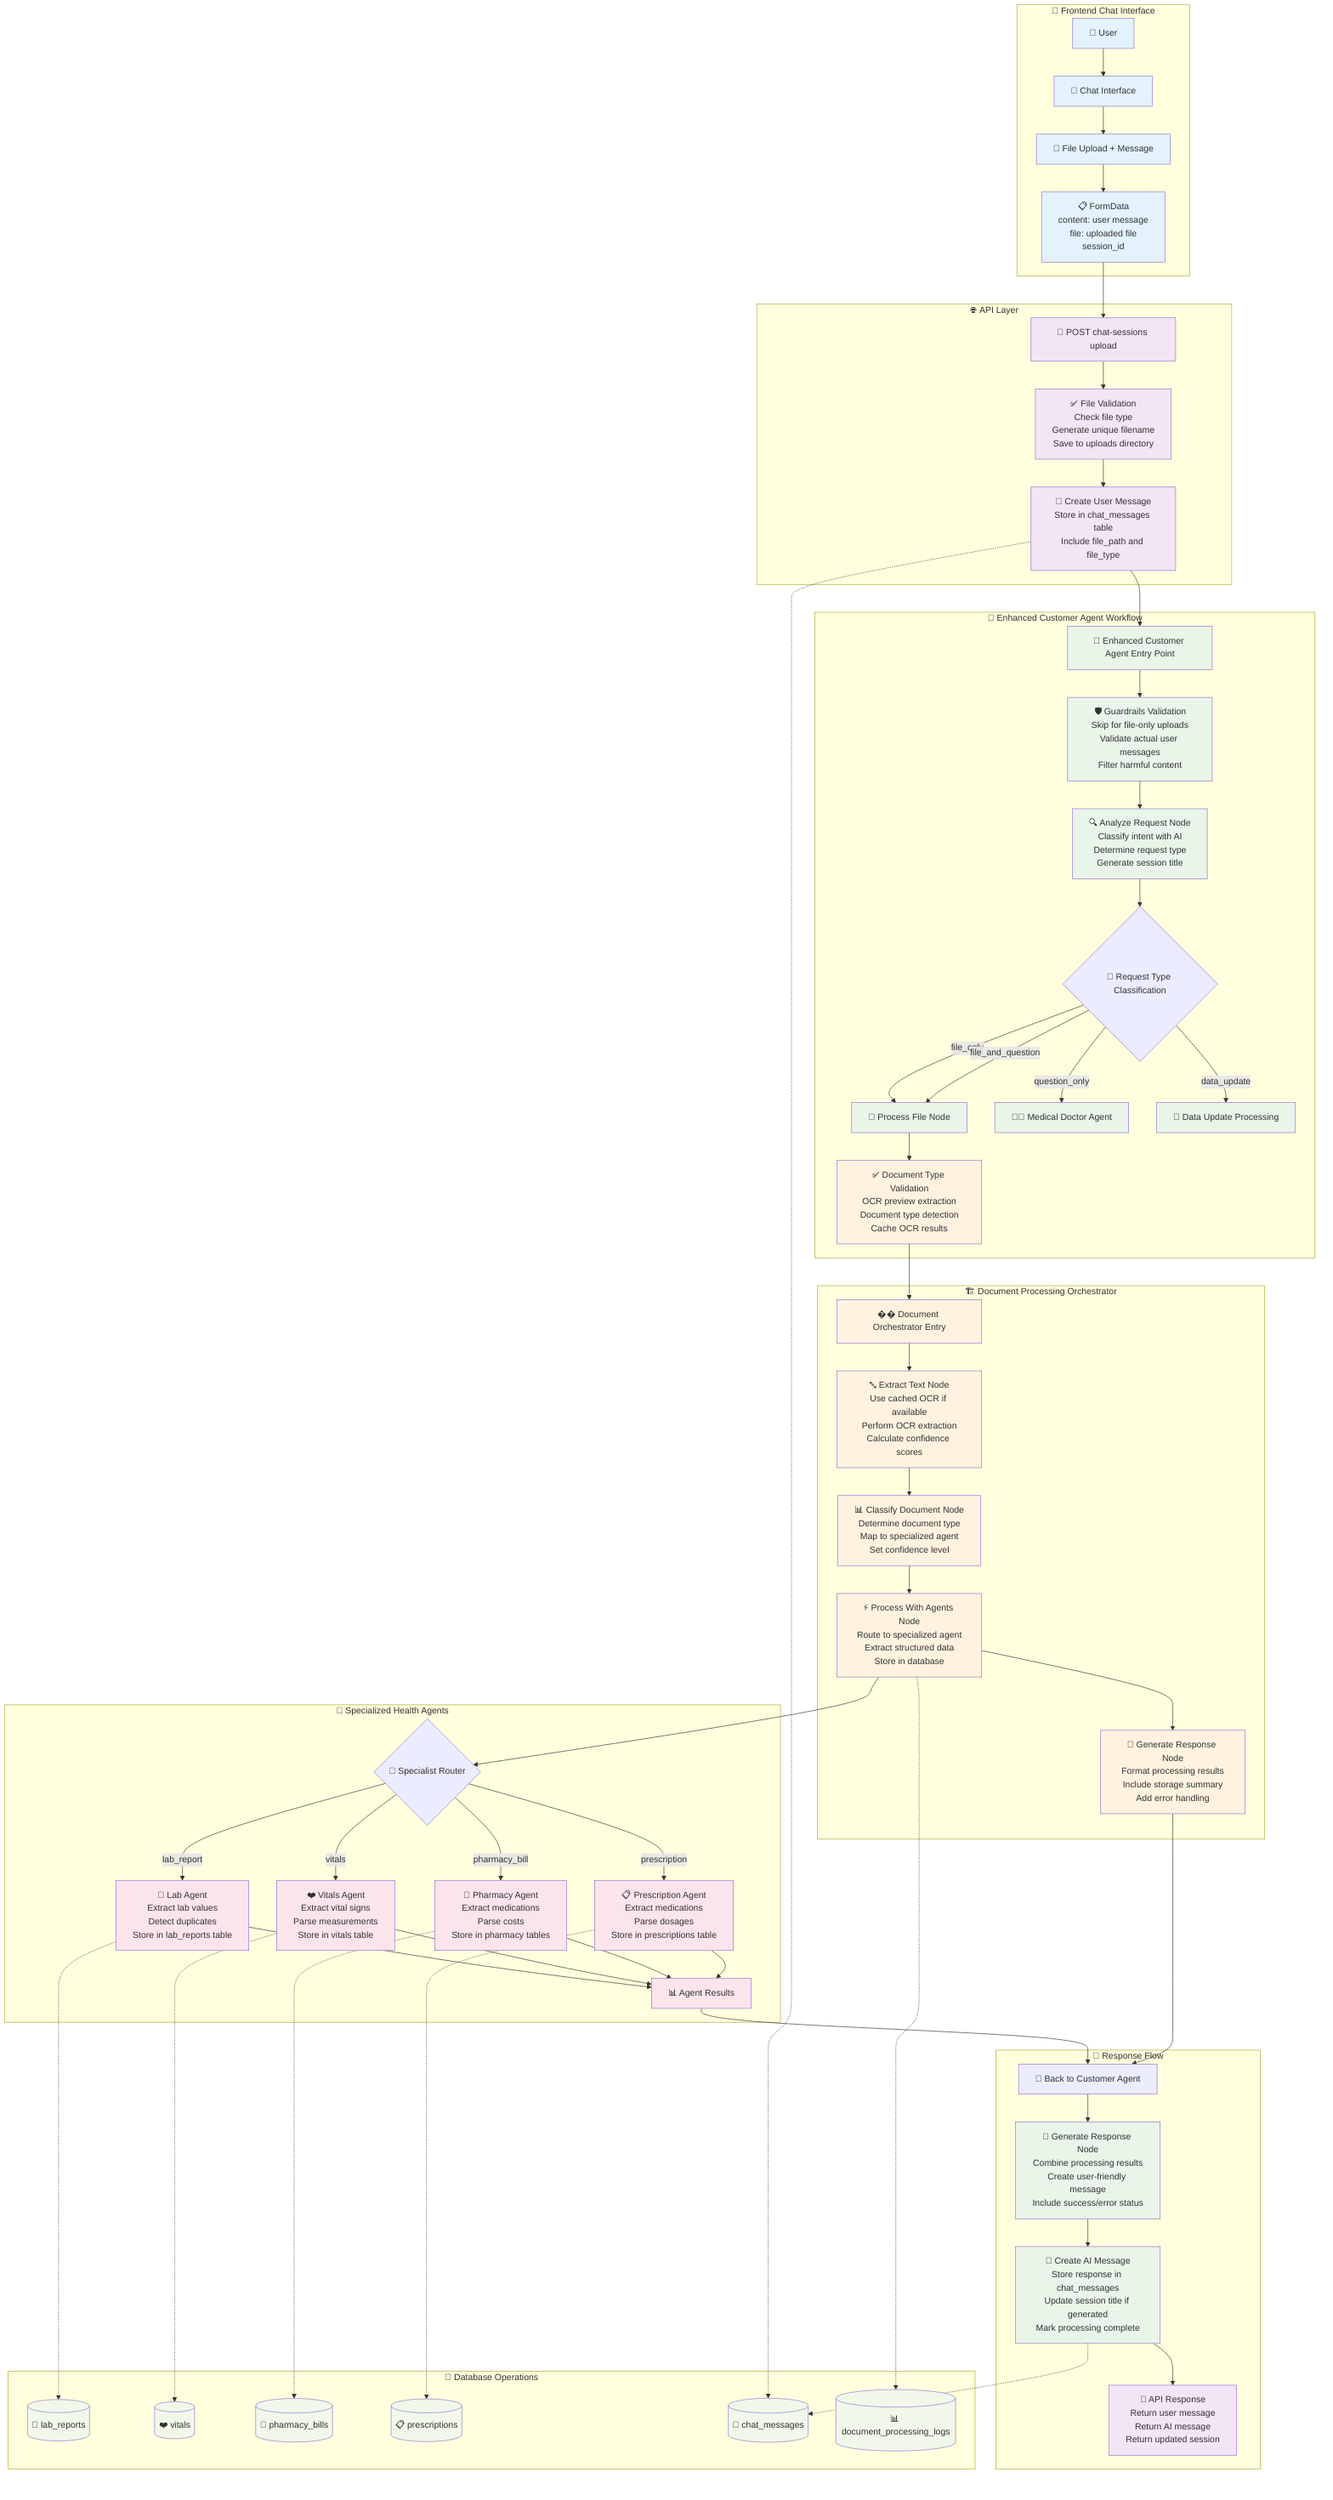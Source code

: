 graph TD
    %% Document Upload Agent Workflow in Chat Session
    
    subgraph "📱 Frontend Chat Interface"
        User[👤 User] --> ChatUI[💬 Chat Interface]
        ChatUI --> FileUpload[📎 File Upload + Message]
        FileUpload --> FormData[📋 FormData<br/>content: user message<br/>file: uploaded file<br/>session_id]
    end
    
    subgraph "🌐 API Layer"
        FormData --> ChatAPI[🔗 POST chat-sessions upload]
        ChatAPI --> FileValidation[✅ File Validation<br/>Check file type<br/>Generate unique filename<br/>Save to uploads directory]
        FileValidation --> CreateUserMsg[💾 Create User Message<br/>Store in chat_messages table<br/>Include file_path and file_type]
    end
    
    subgraph "🤖 Enhanced Customer Agent Workflow"
        CreateUserMsg --> CustomerAgent[🎯 Enhanced Customer Agent Entry Point]
        CustomerAgent --> GuardrailsValidation[🛡️ Guardrails Validation<br/>Skip for file-only uploads<br/>Validate actual user messages<br/>Filter harmful content]
        
        GuardrailsValidation --> AnalyzeRequest[🔍 Analyze Request Node<br/>Classify intent with AI<br/>Determine request type<br/>Generate session title]
        
        AnalyzeRequest --> RequestType{🎯 Request Type Classification}
        
        RequestType -->|file_only| FileProcessing[📄 Process File Node]
        RequestType -->|file_and_question| FileProcessing
        RequestType -->|question_only| MedicalDoctor[👨‍⚕️ Medical Doctor Agent]
        RequestType -->|data_update| DataUpdate[📝 Data Update Processing]
        
        FileProcessing --> DocumentValidation[✅ Document Type Validation<br/>OCR preview extraction<br/>Document type detection<br/>Cache OCR results]
    end
    
    subgraph "🏗️ Document Processing Orchestrator"
        DocumentValidation --> DocOrchestrator[��️ Document Orchestrator Entry]
        DocOrchestrator --> ExtractText[🔤 Extract Text Node<br/>Use cached OCR if available<br/>Perform OCR extraction<br/>Calculate confidence scores]
        
        ExtractText --> ClassifyDoc[📊 Classify Document Node<br/>Determine document type<br/>Map to specialized agent<br/>Set confidence level]
        
        ClassifyDoc --> ProcessWithAgents[⚡ Process With Agents Node<br/>Route to specialized agent<br/>Extract structured data<br/>Store in database]
        
        ProcessWithAgents --> GenerateResponse[📝 Generate Response Node<br/>Format processing results<br/>Include storage summary<br/>Add error handling]
    end
    
    subgraph "🎯 Specialized Health Agents"
        ProcessWithAgents --> SpecialistRouter{🎯 Specialist Router}
        
        SpecialistRouter -->|lab_report| LabAgent[🧪 Lab Agent<br/>Extract lab values<br/>Detect duplicates<br/>Store in lab_reports table]
        
        SpecialistRouter -->|vitals| VitalsAgent[❤️ Vitals Agent<br/>Extract vital signs<br/>Parse measurements<br/>Store in vitals table]
        
        SpecialistRouter -->|pharmacy_bill| PharmacyAgent[💊 Pharmacy Agent<br/>Extract medications<br/>Parse costs<br/>Store in pharmacy tables]
        
        SpecialistRouter -->|prescription| PrescriptionAgent[📋 Prescription Agent<br/>Extract medications<br/>Parse dosages<br/>Store in prescriptions table]
        
        LabAgent --> AgentResults[📊 Agent Results]
        VitalsAgent --> AgentResults
        PharmacyAgent --> AgentResults
        PrescriptionAgent --> AgentResults
    end
    
    subgraph "🔄 Response Flow"
        AgentResults --> BackToCustomer[🔄 Back to Customer Agent]
        GenerateResponse --> BackToCustomer
        
        BackToCustomer --> ResponseGeneration[💬 Generate Response Node<br/>Combine processing results<br/>Create user-friendly message<br/>Include success/error status]
        
        ResponseGeneration --> CreateAIMsg[💾 Create AI Message<br/>Store response in chat_messages<br/>Update session title if generated<br/>Mark processing complete]
        
        CreateAIMsg --> APIResponse[📱 API Response<br/>Return user message<br/>Return AI message<br/>Return updated session]
    end
    
    subgraph "💾 Database Operations"
        LabAgent -.-> LabReportsDB[(🧪 lab_reports)]
        VitalsAgent -.-> VitalsDB[(❤️ vitals)]
        PharmacyAgent -.-> PharmacyDB[(💊 pharmacy_bills)]
        PrescriptionAgent -.-> PrescriptionsDB[(📋 prescriptions)]
        
        CreateUserMsg -.-> ChatMessagesDB[(💬 chat_messages)]
        CreateAIMsg -.-> ChatMessagesDB
        
        ProcessWithAgents -.-> ProcessingLogDB[(📊 document_processing_logs)]
    end
    
    %% Styling
    classDef frontendClass fill:#e3f2fd
    classDef apiClass fill:#f3e5f5
    classDef agentClass fill:#e8f5e8
    classDef orchestratorClass fill:#fff3e0
    classDef specialistClass fill:#fce4ec
    classDef databaseClass fill:#f1f8e9
    
    class User,ChatUI,FileUpload,FormData frontendClass
    class ChatAPI,FileValidation,CreateUserMsg,APIResponse apiClass
    class CustomerAgent,GuardrailsValidation,AnalyzeRequest,FileProcessing,MedicalDoctor,DataUpdate,ResponseGeneration,CreateAIMsg agentClass
    class DocOrchestrator,ExtractText,ClassifyDoc,ProcessWithAgents,GenerateResponse,DocumentValidation orchestratorClass
    class LabAgent,VitalsAgent,PharmacyAgent,PrescriptionAgent,AgentResults specialistClass
    class LabReportsDB,VitalsDB,PharmacyDB,PrescriptionsDB,ChatMessagesDB,ProcessingLogDB databaseClass